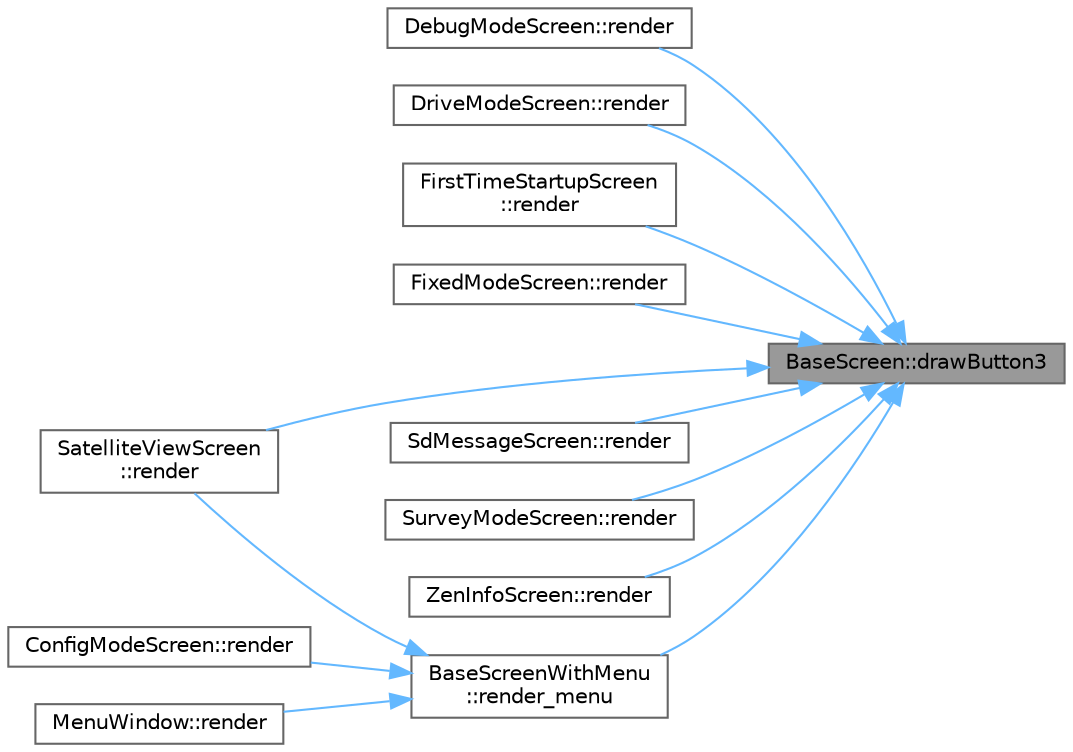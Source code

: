 digraph "BaseScreen::drawButton3"
{
 // LATEX_PDF_SIZE
  bgcolor="transparent";
  edge [fontname=Helvetica,fontsize=10,labelfontname=Helvetica,labelfontsize=10];
  node [fontname=Helvetica,fontsize=10,shape=box,height=0.2,width=0.4];
  rankdir="RL";
  Node1 [id="Node000001",label="BaseScreen::drawButton3",height=0.2,width=0.4,color="gray40", fillcolor="grey60", style="filled", fontcolor="black",tooltip=" "];
  Node1 -> Node2 [id="edge1_Node000001_Node000002",dir="back",color="steelblue1",style="solid",tooltip=" "];
  Node2 [id="Node000002",label="DebugModeScreen::render",height=0.2,width=0.4,color="grey40", fillcolor="white", style="filled",URL="$class_debug_mode_screen.html#af5a52170b297c87f33e5eea935f8ca04",tooltip=" "];
  Node1 -> Node3 [id="edge2_Node000001_Node000003",dir="back",color="steelblue1",style="solid",tooltip=" "];
  Node3 [id="Node000003",label="DriveModeScreen::render",height=0.2,width=0.4,color="grey40", fillcolor="white", style="filled",URL="$class_drive_mode_screen.html#a536a027601cda1dbbd3ff95324e08c85",tooltip=" "];
  Node1 -> Node4 [id="edge3_Node000001_Node000004",dir="back",color="steelblue1",style="solid",tooltip=" "];
  Node4 [id="Node000004",label="FirstTimeStartupScreen\l::render",height=0.2,width=0.4,color="grey40", fillcolor="white", style="filled",URL="$class_first_time_startup_screen.html#a1f5c80b0f1a40f208787e6b27a1b34c7",tooltip=" "];
  Node1 -> Node5 [id="edge4_Node000001_Node000005",dir="back",color="steelblue1",style="solid",tooltip=" "];
  Node5 [id="Node000005",label="FixedModeScreen::render",height=0.2,width=0.4,color="grey40", fillcolor="white", style="filled",URL="$class_fixed_mode_screen.html#a765438b789be58d1b2a14e3180c350af",tooltip=" "];
  Node1 -> Node6 [id="edge5_Node000001_Node000006",dir="back",color="steelblue1",style="solid",tooltip=" "];
  Node6 [id="Node000006",label="SatelliteViewScreen\l::render",height=0.2,width=0.4,color="grey40", fillcolor="white", style="filled",URL="$class_satellite_view_screen.html#a480ec31a9de82c4f9e8ee3228d870f65",tooltip=" "];
  Node1 -> Node7 [id="edge6_Node000001_Node000007",dir="back",color="steelblue1",style="solid",tooltip=" "];
  Node7 [id="Node000007",label="SdMessageScreen::render",height=0.2,width=0.4,color="grey40", fillcolor="white", style="filled",URL="$class_sd_message_screen.html#a2c75124920b18c3d29c65887cbe404c7",tooltip=" "];
  Node1 -> Node8 [id="edge7_Node000001_Node000008",dir="back",color="steelblue1",style="solid",tooltip=" "];
  Node8 [id="Node000008",label="SurveyModeScreen::render",height=0.2,width=0.4,color="grey40", fillcolor="white", style="filled",URL="$class_survey_mode_screen.html#ac54402c816303e47b5aa189cb2123b50",tooltip=" "];
  Node1 -> Node9 [id="edge8_Node000001_Node000009",dir="back",color="steelblue1",style="solid",tooltip=" "];
  Node9 [id="Node000009",label="ZenInfoScreen::render",height=0.2,width=0.4,color="grey40", fillcolor="white", style="filled",URL="$class_zen_info_screen.html#ac6aeca5cbd35b67bfb60f3c39a26e010",tooltip=" "];
  Node1 -> Node10 [id="edge9_Node000001_Node000010",dir="back",color="steelblue1",style="solid",tooltip=" "];
  Node10 [id="Node000010",label="BaseScreenWithMenu\l::render_menu",height=0.2,width=0.4,color="grey40", fillcolor="white", style="filled",URL="$class_base_screen_with_menu.html#a807060775e90107a1ed93c4720c2ddc0",tooltip=" "];
  Node10 -> Node11 [id="edge10_Node000010_Node000011",dir="back",color="steelblue1",style="solid",tooltip=" "];
  Node11 [id="Node000011",label="ConfigModeScreen::render",height=0.2,width=0.4,color="grey40", fillcolor="white", style="filled",URL="$class_config_mode_screen.html#a5878db5e53f53183144488937f6657e9",tooltip=" "];
  Node10 -> Node12 [id="edge11_Node000010_Node000012",dir="back",color="steelblue1",style="solid",tooltip=" "];
  Node12 [id="Node000012",label="MenuWindow::render",height=0.2,width=0.4,color="grey40", fillcolor="white", style="filled",URL="$class_menu_window.html#a668a8a350e49de44844d8d06d0032938",tooltip=" "];
  Node10 -> Node6 [id="edge12_Node000010_Node000006",dir="back",color="steelblue1",style="solid",tooltip=" "];
}
